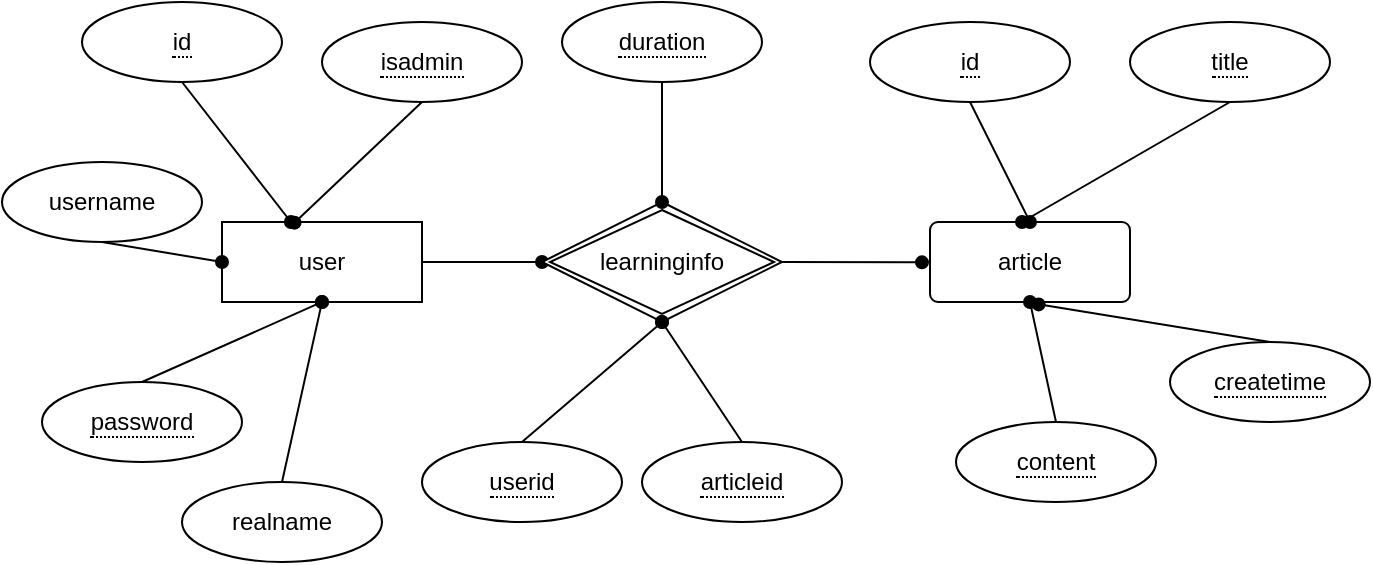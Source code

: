 <mxfile version="14.7.7" type="github">
  <diagram id="nIkWP1dEO8LnHkIpu6Ge" name="Page-1">
    <mxGraphModel dx="1672" dy="428" grid="1" gridSize="10" guides="1" tooltips="1" connect="1" arrows="1" fold="1" page="1" pageScale="1" pageWidth="827" pageHeight="1169" math="0" shadow="0">
      <root>
        <mxCell id="0" />
        <mxCell id="1" parent="0" />
        <mxCell id="HdGK9FtGteFxkMYbfXeP-26" style="edgeStyle=none;rounded=0;orthogonalLoop=1;jettySize=auto;html=1;exitX=1;exitY=0.5;exitDx=0;exitDy=0;entryX=0;entryY=0.5;entryDx=0;entryDy=0;endArrow=oval;endFill=1;" edge="1" parent="1" source="HdGK9FtGteFxkMYbfXeP-3" target="HdGK9FtGteFxkMYbfXeP-25">
          <mxGeometry relative="1" as="geometry" />
        </mxCell>
        <mxCell id="HdGK9FtGteFxkMYbfXeP-3" value="user" style="whiteSpace=wrap;html=1;align=center;" vertex="1" parent="1">
          <mxGeometry x="90" y="150" width="100" height="40" as="geometry" />
        </mxCell>
        <mxCell id="HdGK9FtGteFxkMYbfXeP-7" style="rounded=0;orthogonalLoop=1;jettySize=auto;html=1;exitX=0.5;exitY=1;exitDx=0;exitDy=0;endArrow=oval;endFill=1;" edge="1" parent="1" source="HdGK9FtGteFxkMYbfXeP-4" target="HdGK9FtGteFxkMYbfXeP-3">
          <mxGeometry relative="1" as="geometry" />
        </mxCell>
        <mxCell id="HdGK9FtGteFxkMYbfXeP-4" value="&lt;span style=&quot;border-bottom: 1px dotted&quot;&gt;id&lt;/span&gt;" style="ellipse;whiteSpace=wrap;html=1;align=center;" vertex="1" parent="1">
          <mxGeometry x="20" y="40" width="100" height="40" as="geometry" />
        </mxCell>
        <mxCell id="HdGK9FtGteFxkMYbfXeP-9" style="edgeStyle=none;rounded=0;orthogonalLoop=1;jettySize=auto;html=1;exitX=0.5;exitY=1;exitDx=0;exitDy=0;entryX=0;entryY=0.5;entryDx=0;entryDy=0;endArrow=oval;endFill=1;" edge="1" parent="1" source="HdGK9FtGteFxkMYbfXeP-8" target="HdGK9FtGteFxkMYbfXeP-3">
          <mxGeometry relative="1" as="geometry" />
        </mxCell>
        <mxCell id="HdGK9FtGteFxkMYbfXeP-8" value="username&lt;br&gt;" style="ellipse;whiteSpace=wrap;html=1;align=center;" vertex="1" parent="1">
          <mxGeometry x="-20" y="120" width="100" height="40" as="geometry" />
        </mxCell>
        <mxCell id="HdGK9FtGteFxkMYbfXeP-11" style="edgeStyle=none;rounded=0;orthogonalLoop=1;jettySize=auto;html=1;exitX=0.5;exitY=0;exitDx=0;exitDy=0;entryX=0.5;entryY=1;entryDx=0;entryDy=0;endArrow=oval;endFill=1;" edge="1" parent="1" source="HdGK9FtGteFxkMYbfXeP-10" target="HdGK9FtGteFxkMYbfXeP-3">
          <mxGeometry relative="1" as="geometry" />
        </mxCell>
        <mxCell id="HdGK9FtGteFxkMYbfXeP-10" value="&lt;span style=&quot;border-bottom: 1px dotted&quot;&gt;password&lt;br&gt;&lt;/span&gt;" style="ellipse;whiteSpace=wrap;html=1;align=center;" vertex="1" parent="1">
          <mxGeometry y="230" width="100" height="40" as="geometry" />
        </mxCell>
        <mxCell id="HdGK9FtGteFxkMYbfXeP-12" value="article" style="rounded=1;arcSize=10;whiteSpace=wrap;html=1;align=center;" vertex="1" parent="1">
          <mxGeometry x="444" y="150" width="100" height="40" as="geometry" />
        </mxCell>
        <mxCell id="HdGK9FtGteFxkMYbfXeP-17" style="edgeStyle=none;rounded=0;orthogonalLoop=1;jettySize=auto;html=1;exitX=0.5;exitY=1;exitDx=0;exitDy=0;entryX=0.5;entryY=0;entryDx=0;entryDy=0;endArrow=oval;endFill=1;" edge="1" parent="1" source="HdGK9FtGteFxkMYbfXeP-13" target="HdGK9FtGteFxkMYbfXeP-12">
          <mxGeometry relative="1" as="geometry" />
        </mxCell>
        <mxCell id="HdGK9FtGteFxkMYbfXeP-13" value="&lt;span style=&quot;border-bottom: 1px dotted&quot;&gt;id&lt;br&gt;&lt;/span&gt;" style="ellipse;whiteSpace=wrap;html=1;align=center;" vertex="1" parent="1">
          <mxGeometry x="414" y="50" width="100" height="40" as="geometry" />
        </mxCell>
        <mxCell id="HdGK9FtGteFxkMYbfXeP-18" style="edgeStyle=none;rounded=0;orthogonalLoop=1;jettySize=auto;html=1;exitX=0.5;exitY=1;exitDx=0;exitDy=0;endArrow=oval;endFill=1;" edge="1" parent="1" source="HdGK9FtGteFxkMYbfXeP-14">
          <mxGeometry relative="1" as="geometry">
            <mxPoint x="490" y="150" as="targetPoint" />
          </mxGeometry>
        </mxCell>
        <mxCell id="HdGK9FtGteFxkMYbfXeP-14" value="&lt;span style=&quot;border-bottom: 1px dotted&quot;&gt;title&lt;br&gt;&lt;/span&gt;" style="ellipse;whiteSpace=wrap;html=1;align=center;" vertex="1" parent="1">
          <mxGeometry x="544" y="50" width="100" height="40" as="geometry" />
        </mxCell>
        <mxCell id="HdGK9FtGteFxkMYbfXeP-23" style="edgeStyle=none;rounded=0;orthogonalLoop=1;jettySize=auto;html=1;exitX=0.5;exitY=0;exitDx=0;exitDy=0;entryX=0.543;entryY=1.03;entryDx=0;entryDy=0;entryPerimeter=0;endArrow=oval;endFill=1;" edge="1" parent="1" source="HdGK9FtGteFxkMYbfXeP-15" target="HdGK9FtGteFxkMYbfXeP-12">
          <mxGeometry relative="1" as="geometry" />
        </mxCell>
        <mxCell id="HdGK9FtGteFxkMYbfXeP-15" value="&lt;span style=&quot;border-bottom: 1px dotted&quot;&gt;createtime&lt;br&gt;&lt;/span&gt;" style="ellipse;whiteSpace=wrap;html=1;align=center;" vertex="1" parent="1">
          <mxGeometry x="564" y="210" width="100" height="40" as="geometry" />
        </mxCell>
        <mxCell id="HdGK9FtGteFxkMYbfXeP-22" style="edgeStyle=none;rounded=0;orthogonalLoop=1;jettySize=auto;html=1;exitX=0.5;exitY=0;exitDx=0;exitDy=0;entryX=0.5;entryY=1;entryDx=0;entryDy=0;endArrow=oval;endFill=1;" edge="1" parent="1" source="HdGK9FtGteFxkMYbfXeP-16" target="HdGK9FtGteFxkMYbfXeP-12">
          <mxGeometry relative="1" as="geometry" />
        </mxCell>
        <mxCell id="HdGK9FtGteFxkMYbfXeP-16" value="&lt;span style=&quot;border-bottom: 1px dotted&quot;&gt;content&lt;br&gt;&lt;/span&gt;" style="ellipse;whiteSpace=wrap;html=1;align=center;" vertex="1" parent="1">
          <mxGeometry x="457" y="250" width="100" height="40" as="geometry" />
        </mxCell>
        <mxCell id="HdGK9FtGteFxkMYbfXeP-27" style="edgeStyle=none;rounded=0;orthogonalLoop=1;jettySize=auto;html=1;exitX=1;exitY=0.5;exitDx=0;exitDy=0;endArrow=oval;endFill=1;" edge="1" parent="1" source="HdGK9FtGteFxkMYbfXeP-25">
          <mxGeometry relative="1" as="geometry">
            <mxPoint x="440" y="170.167" as="targetPoint" />
          </mxGeometry>
        </mxCell>
        <mxCell id="HdGK9FtGteFxkMYbfXeP-25" value="learninginfo" style="shape=rhombus;double=1;perimeter=rhombusPerimeter;whiteSpace=wrap;html=1;align=center;" vertex="1" parent="1">
          <mxGeometry x="250" y="140" width="120" height="60" as="geometry" />
        </mxCell>
        <mxCell id="HdGK9FtGteFxkMYbfXeP-29" style="edgeStyle=none;rounded=0;orthogonalLoop=1;jettySize=auto;html=1;exitX=0.5;exitY=1;exitDx=0;exitDy=0;entryX=0.5;entryY=0;entryDx=0;entryDy=0;endArrow=oval;endFill=1;" edge="1" parent="1" source="HdGK9FtGteFxkMYbfXeP-28" target="HdGK9FtGteFxkMYbfXeP-25">
          <mxGeometry relative="1" as="geometry" />
        </mxCell>
        <mxCell id="HdGK9FtGteFxkMYbfXeP-28" value="&lt;span style=&quot;border-bottom: 1px dotted&quot;&gt;duration&lt;br&gt;&lt;/span&gt;" style="ellipse;whiteSpace=wrap;html=1;align=center;" vertex="1" parent="1">
          <mxGeometry x="260" y="40" width="100" height="40" as="geometry" />
        </mxCell>
        <mxCell id="HdGK9FtGteFxkMYbfXeP-32" style="edgeStyle=none;rounded=0;orthogonalLoop=1;jettySize=auto;html=1;exitX=0.5;exitY=0;exitDx=0;exitDy=0;entryX=0.5;entryY=1;entryDx=0;entryDy=0;endArrow=oval;endFill=1;" edge="1" parent="1" source="HdGK9FtGteFxkMYbfXeP-30" target="HdGK9FtGteFxkMYbfXeP-25">
          <mxGeometry relative="1" as="geometry" />
        </mxCell>
        <mxCell id="HdGK9FtGteFxkMYbfXeP-30" value="&lt;span style=&quot;border-bottom: 1px dotted&quot;&gt;userid&lt;/span&gt;" style="ellipse;whiteSpace=wrap;html=1;align=center;" vertex="1" parent="1">
          <mxGeometry x="190" y="260" width="100" height="40" as="geometry" />
        </mxCell>
        <mxCell id="HdGK9FtGteFxkMYbfXeP-33" style="edgeStyle=none;rounded=0;orthogonalLoop=1;jettySize=auto;html=1;exitX=0.5;exitY=0;exitDx=0;exitDy=0;endArrow=oval;endFill=1;" edge="1" parent="1" source="HdGK9FtGteFxkMYbfXeP-31">
          <mxGeometry relative="1" as="geometry">
            <mxPoint x="310" y="200" as="targetPoint" />
          </mxGeometry>
        </mxCell>
        <mxCell id="HdGK9FtGteFxkMYbfXeP-31" value="&lt;span style=&quot;border-bottom: 1px dotted&quot;&gt;articleid&lt;/span&gt;" style="ellipse;whiteSpace=wrap;html=1;align=center;" vertex="1" parent="1">
          <mxGeometry x="300" y="260" width="100" height="40" as="geometry" />
        </mxCell>
        <mxCell id="HdGK9FtGteFxkMYbfXeP-35" style="edgeStyle=none;rounded=0;orthogonalLoop=1;jettySize=auto;html=1;exitX=0.5;exitY=0;exitDx=0;exitDy=0;endArrow=oval;endFill=1;" edge="1" parent="1" source="HdGK9FtGteFxkMYbfXeP-34">
          <mxGeometry relative="1" as="geometry">
            <mxPoint x="140" y="190" as="targetPoint" />
          </mxGeometry>
        </mxCell>
        <mxCell id="HdGK9FtGteFxkMYbfXeP-34" value="realname" style="ellipse;whiteSpace=wrap;html=1;align=center;" vertex="1" parent="1">
          <mxGeometry x="70" y="280" width="100" height="40" as="geometry" />
        </mxCell>
        <mxCell id="HdGK9FtGteFxkMYbfXeP-46" style="edgeStyle=none;rounded=0;orthogonalLoop=1;jettySize=auto;html=1;exitX=0.5;exitY=1;exitDx=0;exitDy=0;entryX=0.363;entryY=0.008;entryDx=0;entryDy=0;entryPerimeter=0;endArrow=oval;endFill=1;" edge="1" parent="1" source="HdGK9FtGteFxkMYbfXeP-45" target="HdGK9FtGteFxkMYbfXeP-3">
          <mxGeometry relative="1" as="geometry" />
        </mxCell>
        <mxCell id="HdGK9FtGteFxkMYbfXeP-45" value="&lt;span style=&quot;border-bottom: 1px dotted&quot;&gt;isadmin&lt;/span&gt;" style="ellipse;whiteSpace=wrap;html=1;align=center;" vertex="1" parent="1">
          <mxGeometry x="140" y="50" width="100" height="40" as="geometry" />
        </mxCell>
      </root>
    </mxGraphModel>
  </diagram>
</mxfile>
